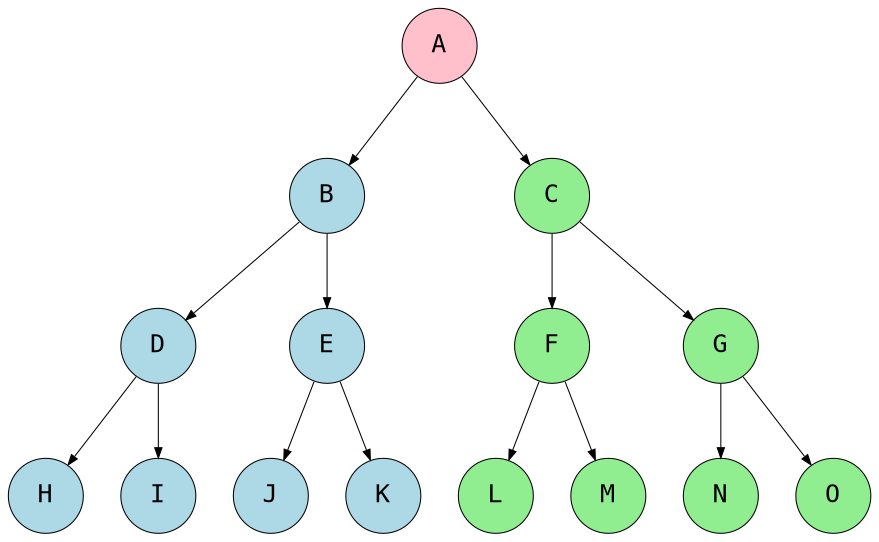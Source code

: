 digraph BinaryTree {
  node [shape=circle, style=filled, fillcolor=pink, fontcolor=black, fontsize=12, width=0.5, height=0.5, fontname="Courier", penwidth=0.5];
  edge [len=2.0, penwidth=0.5, arrowsize=0.5, minlen=1];

  subgraph {
    node [fillcolor=lightblue];
    B -> D;
    B -> E;
    D -> H;
    D -> I;
    E -> J;
    E -> K;
  }

  subgraph {
    node[fillcolor=lightgreen]
    C -> F;
    C -> G;
    F -> L;
    F -> M;
    G -> N;
    G -> O;
  }

  subgraph {
    # node[style=invis];
    # edge[style=invis];
    A -> B;
    A -> C;
  }
}

digraph RandomDigraph1 {
  node [shape=circle, style=filled, fillcolor=pink, fontcolor=black, fontsize=12, width=0.5, height=0.5, fontname="Courier", penwidth=0.5];
  edge [len=2.0, penwidth=0.5, arrowsize=0.5];

  A -> B;
  A -> C;
  A -> D;
  B -> C;
  B -> E;
  C -> D;
  C -> E;
}

graph RandomGraph1 {
  node [shape=circle, style=filled, fillcolor=pink, fontcolor=black, fontsize=12, width=0.5, height=0.5, fontname="Courier", penwidth=0.5];
  edge [len=2.0, penwidth=0.5, arrowsize=0.5];

  A -- B;
  A -- C;
  A -- D;
  B -- C;
  B -- E;
  C -- D;
  C -- E;
}

digraph RandomDigraph2 {
  node [shape=circle, style=filled, fillcolor=pink, fontcolor=black, fontsize=12, width=0.5, height=0.5, fontname="Courier", penwidth=0.5];
  edge [len=2.0, penwidth=0.5, arrowsize=0.5];

  A -> B;
  A -> C;
  B -> C;
  B -> D;
  C -> D;
  D -> E;
}

digraph RandomDigraph3 {
  node [shape=circle, style=filled, fillcolor=pink, fontcolor=black, fontsize=12, width=0.5, height=0.5, fontname="Courier", penwidth=0.5];
  edge [len=2.0, penwidth=0.5, arrowsize=0.5];

  A -> B;
  A -> C;
  A -> D;
  B -> D;
  C -> E;
}

digraph RandomDigraph4 {
  node [shape=circle, style=filled, fillcolor=pink, fontcolor=black, fontsize=12, width=0.5, height=0.5, fontname="Courier", penwidth=0.5];
  edge [len=2.0, penwidth=0.5, arrowsize=0.5];

  A -> B;
  A -> C;
  A -> D;
  B -> C;
  B -> D;
  C -> D;
  D -> E;
}


digraph RandomDigraph5 {
  node [shape=circle, style=filled, fillcolor=pink, fontcolor=black, fontsize=12, width=0.5, height=0.5, fontname="Courier", penwidth=0.5];
  edge [len=2.0, penwidth=0.5, arrowsize=0.5];

  A -> B;
  A -> C;
  A -> D;
  B -> C;
  B -> E;
  C -> D;
  D -> E;
  E -> A;
}


digraph CompleteDigraph {
  node [shape=circle, style=filled, fillcolor=pink, fontcolor=black, fontsize=12, width=0.5, height=0.5, fontname="Courier", penwidth=0.5];
  edge [len=2.0, penwidth=0.5, arrowsize=0.5];

  A -> B;
  A -> C;
  A -> D;
  A -> E;
  B -> A;
  B -> C;
  B -> D;
  B -> E;
  C -> A;
  C -> B;
  C -> D;
  C -> E;
  D -> A;
  D -> B;
  D -> C;
  D -> E;
  E -> A;
  E -> B;
  E -> C;
  E -> D;
}

graph CompleteGraph {
  node [shape=circle, style=filled, fillcolor=pink, fontcolor=black, fontsize=12, width=0.5, height=0.5, fontname="Courier", penwidth=0.5];
  edge [len=2.0, penwidth=0.5, arrowsize=0.5];

  A -- {B,C,D,E,F}
  B -- {C,D,E,F}
  C -- {D,E,F}
  D -- {E,F}
  E -- {F}
  F -- {}
}


digraph NaturalNumbers {
  node [shape=circle, style=filled, fillcolor=pink, fontcolor=black, fontsize=12, width=0.5, height=0.5, fontname="Courier", penwidth=0.5];
  edge [len=2.0, penwidth=0.5, arrowsize=0.5];
  rankdir=LR;

  label="\lV = {0, 1, 2, 3, …,}\lE = {(n, n+1) : n in V}\l ";
  labelloc=t;

  inf [label="⋯", shape="plaintext",style=none,fontsize=18]
  0 -> 1 -> 2 -> 3 -> 4 -> inf;
}

digraph SubsetsABC {
  node [shape=circle, style=filled, fontname="Consolas,Courier",fillcolor=pink, fontcolor=black, fontsize=12, width=1.0, height=1.0];
  edge [len=1.0, minlen=1.5,penwidth=1.0, arrowsize=1.0];
  rankdir=BT;

  label="\lV = ℙ({a,b,c})\lE = {(X,Y) : X,Y in V and X ⊊ Y w/ no smaller Y}\l\lRecall ℙ({a,b,c}) is set of all subsets of {a, b, c}\l
  ";
  labelloc=t;

  empty [label="{}"];
  a [label="{a}"];
  b [label="{b}"];
  c [label="{c}"];
  ab [label="{a, b}"];
  ac [label="{a, c}"];
  bc [label="{b, c}"];
  abc [label="{a, b, c}"];

  empty -> {a, b, c};
  a -> {ab, ac};
  b -> {ab, bc};
  c -> {ac, bc};
  ab -> {abc};
  ac -> {abc};
  bc -> {abc};

}

digraph SubsetsABC {
  node [shape=circle, style=filled, fontname="Consolas,Courier",fillcolor=pink, fontcolor=black, fontsize=12, width=1.0, height=1.0];
  edge [len=1.0, penwidth=1.0, arrowsize=1.0];
  rankdir=BT;

  label="\lV = ℙ({a,b,c})\lE = {(X,Y) : X,Y in V and X ⊆ Y}\l ";
  labelloc=t;

  empty [label="{}"];
  a [label="{a}"];
  b [label="{b}"];
  c [label="{c}"];
  ab [label="{a,b}"];
  ac [label="{a,c}"];
  bc [label="{b,c}"];
  abc [label="{a, b, c}"];

  {
      empty -> empty;
      a -> a;
      b -> b;
      c -> c;
      ab -> ab;
      ac -> ac;
      bc -> bc;
      abc -> abc;
  }

  {
      empty -> {ab, ac, bc, abc};
      a -> {abc};
      b -> {abc};
      c -> {abc};
  }

  empty -> {a, b, c};
  a -> {ab, ac};
  b -> {ab, bc};
  c -> {ac, bc};
  ab -> {abc};
  ac -> {abc};
  bc -> {abc};
  abc -> {};
}

digraph PermutationsABC {
  node [shape=circle, style=filled, fontname="Consolas,Courier",fillcolor=pink, fontcolor=black, fontsize=12, width=1.0, height=1.0];
  edge [len=1.0, penwidth=1.0, arrowsize=1.0];
  rankdir=TB;

  empty [label="''\n{a,b,c}"];
  a [label="a__\n{b,c}"];
  b [label="b__\n{a,c}"];
  c [label="c__\n{a,b}"];
  ab [label="ab_\n{c}"];
  ac [label="ac_\n{b}"];
  ba [label="ba_\n{c}"];
  bc [label="bc_\n{a}"];
  ca [label="ca_\n{b}"];
  cb [label="cb_\n{a}"];
  abc [label="abc\n{}"];
  acb [label="acb\n{}"];
  bac [label="bac\n{}"];
  bca [label="bca\n{}"];
  cab [label="cab\n{}"];
  cba [label="cba\n{}"];

  empty -> {a, b, c};
  a -> {ab, ac}
  b -> {ba, bc};
  c -> {ca, cb};
  ab -> {abc}
  ac -> {acb}
  ba -> {bac}
  bc -> {bca}
  ca -> {cab}
  cb -> {cba}
}
